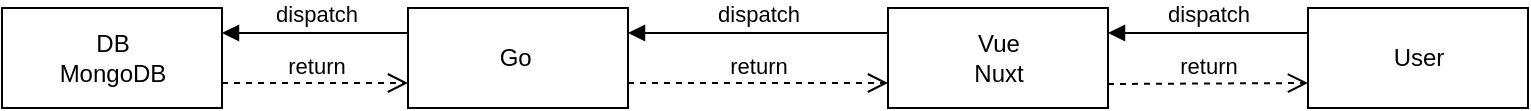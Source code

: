 <mxfile version="16.5.1" type="device"><diagram id="C5RBs43oDa-KdzZeNtuy" name="Page-1"><mxGraphModel dx="2009" dy="835" grid="1" gridSize="10" guides="1" tooltips="1" connect="1" arrows="1" fold="1" page="1" pageScale="1" pageWidth="827" pageHeight="1169" math="0" shadow="0"><root><mxCell id="WIyWlLk6GJQsqaUBKTNV-0"/><mxCell id="WIyWlLk6GJQsqaUBKTNV-1" parent="WIyWlLk6GJQsqaUBKTNV-0"/><mxCell id="3rKI82EhD75ZfGq-vs_x-0" value="User" style="html=1;" parent="WIyWlLk6GJQsqaUBKTNV-1" vertex="1"><mxGeometry x="130" y="480" width="110" height="50" as="geometry"/></mxCell><mxCell id="3rKI82EhD75ZfGq-vs_x-1" value="Vue&lt;br&gt;Nuxt" style="html=1;" parent="WIyWlLk6GJQsqaUBKTNV-1" vertex="1"><mxGeometry x="-80" y="480" width="110" height="50" as="geometry"/></mxCell><mxCell id="3rKI82EhD75ZfGq-vs_x-2" value="Go&amp;nbsp;" style="html=1;" parent="WIyWlLk6GJQsqaUBKTNV-1" vertex="1"><mxGeometry x="-320" y="480" width="110" height="50" as="geometry"/></mxCell><mxCell id="3rKI82EhD75ZfGq-vs_x-3" value="DB&lt;br&gt;MongoDB" style="html=1;" parent="WIyWlLk6GJQsqaUBKTNV-1" vertex="1"><mxGeometry x="-523" y="480" width="110" height="50" as="geometry"/></mxCell><mxCell id="3rKI82EhD75ZfGq-vs_x-4" value="dispatch" style="html=1;verticalAlign=bottom;endArrow=block;rounded=0;exitX=0;exitY=0.25;exitDx=0;exitDy=0;entryX=1;entryY=0.25;entryDx=0;entryDy=0;" parent="WIyWlLk6GJQsqaUBKTNV-1" source="3rKI82EhD75ZfGq-vs_x-2" target="3rKI82EhD75ZfGq-vs_x-3" edge="1"><mxGeometry width="80" relative="1" as="geometry"><mxPoint x="-60" y="430" as="sourcePoint"/><mxPoint x="20" y="430" as="targetPoint"/></mxGeometry></mxCell><mxCell id="3rKI82EhD75ZfGq-vs_x-5" value="return" style="html=1;verticalAlign=bottom;endArrow=open;dashed=1;endSize=8;rounded=0;entryX=0;entryY=0.75;entryDx=0;entryDy=0;exitX=1;exitY=0.75;exitDx=0;exitDy=0;" parent="WIyWlLk6GJQsqaUBKTNV-1" source="3rKI82EhD75ZfGq-vs_x-3" target="3rKI82EhD75ZfGq-vs_x-2" edge="1"><mxGeometry relative="1" as="geometry"><mxPoint x="30" y="530" as="sourcePoint"/><mxPoint x="-80" y="540" as="targetPoint"/></mxGeometry></mxCell><mxCell id="3rKI82EhD75ZfGq-vs_x-6" value="dispatch" style="html=1;verticalAlign=bottom;endArrow=block;rounded=0;exitX=0;exitY=0.25;exitDx=0;exitDy=0;entryX=1;entryY=0.25;entryDx=0;entryDy=0;" parent="WIyWlLk6GJQsqaUBKTNV-1" source="3rKI82EhD75ZfGq-vs_x-1" target="3rKI82EhD75ZfGq-vs_x-2" edge="1"><mxGeometry width="80" relative="1" as="geometry"><mxPoint x="-310" y="502.5" as="sourcePoint"/><mxPoint x="-403" y="502.5" as="targetPoint"/></mxGeometry></mxCell><mxCell id="3rKI82EhD75ZfGq-vs_x-8" value="return" style="html=1;verticalAlign=bottom;endArrow=open;dashed=1;endSize=8;rounded=0;entryX=0;entryY=0.75;entryDx=0;entryDy=0;exitX=1;exitY=0.75;exitDx=0;exitDy=0;" parent="WIyWlLk6GJQsqaUBKTNV-1" source="3rKI82EhD75ZfGq-vs_x-2" target="3rKI82EhD75ZfGq-vs_x-1" edge="1"><mxGeometry relative="1" as="geometry"><mxPoint x="-403" y="527.5" as="sourcePoint"/><mxPoint x="-310" y="527.5" as="targetPoint"/></mxGeometry></mxCell><mxCell id="3rKI82EhD75ZfGq-vs_x-9" value="return" style="html=1;verticalAlign=bottom;endArrow=open;dashed=1;endSize=8;rounded=0;entryX=0;entryY=0.75;entryDx=0;entryDy=0;" parent="WIyWlLk6GJQsqaUBKTNV-1" target="3rKI82EhD75ZfGq-vs_x-0" edge="1"><mxGeometry relative="1" as="geometry"><mxPoint x="30" y="518" as="sourcePoint"/><mxPoint x="-300" y="537.5" as="targetPoint"/></mxGeometry></mxCell><mxCell id="3rKI82EhD75ZfGq-vs_x-10" value="dispatch" style="html=1;verticalAlign=bottom;endArrow=block;rounded=0;exitX=0;exitY=0.25;exitDx=0;exitDy=0;entryX=1;entryY=0.25;entryDx=0;entryDy=0;" parent="WIyWlLk6GJQsqaUBKTNV-1" source="3rKI82EhD75ZfGq-vs_x-0" target="3rKI82EhD75ZfGq-vs_x-1" edge="1"><mxGeometry width="80" relative="1" as="geometry"><mxPoint x="-310" y="502.5" as="sourcePoint"/><mxPoint x="-403" y="502.5" as="targetPoint"/></mxGeometry></mxCell></root></mxGraphModel></diagram></mxfile>